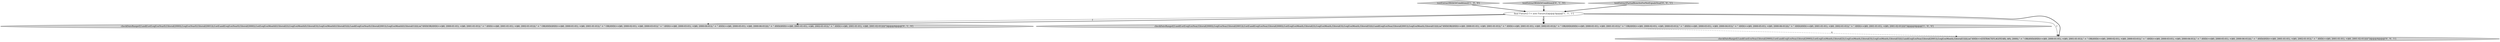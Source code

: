 digraph {
2 [style = filled, label = "testExtractWithOrCondition2['1', '0', '0']", fillcolor = lightgray, shape = diamond image = "AAA0AAABBB1BBB"];
3 [style = filled, label = "checkDateRange(f,f.and(f.or(f.eq(f.exYearD,f.literal(2000)),f.eq(f.exYearD,f.literal(2001))),f.or(f.and(f.eq(f.exYearD,f.literal(2000)),f.or(f.eq(f.exMonthD,f.literal(2)),f.eq(f.exMonthD,f.literal(3)),f.eq(f.exMonthD,f.literal(5)))),f.and(f.eq(f.exYearD,f.literal(2001)),f.eq(f.exMonthD,f.literal(1))))),is(\"AND(OR(AND(>=($8, 2000-01-01), <($8, 2001-01-01)),\" + \" AND(>=($8, 2001-01-01), <($8, 2002-01-01))),\" + \" OR(AND(AND(>=($8, 2000-01-01), <($8, 2001-01-01)),\" + \" OR(AND(>=($8, 2000-02-01), <($8, 2000-03-01)),\" + \" AND(>=($8, 2000-03-01), <($8, 2000-04-01)),\" + \" AND(>=($8, 2000-05-01), <($8, 2000-06-01)))),\" + \" AND(AND(>=($8, 2001-01-01), <($8, 2002-01-01)),\" + \" AND(>=($8, 2001-01-01), <($8, 2001-02-01)))))\"))@@@4@@@['0', '1', '0']", fillcolor = lightgray, shape = ellipse image = "AAA0AAABBB2BBB"];
1 [style = filled, label = "checkDateRange(f,f.and(f.or(f.eq(f.exYear,f.literal(2000)),f.eq(f.exYear,f.literal(2001))),f.or(f.and(f.eq(f.exYear,f.literal(2000)),f.or(f.eq(f.exMonth,f.literal(2)),f.eq(f.exMonth,f.literal(3)),f.eq(f.exMonth,f.literal(5)))),f.and(f.eq(f.exYear,f.literal(2001)),f.eq(f.exMonth,f.literal(1))))),is(\"AND(OR(AND(>=($9, 2000-01-01), <($9, 2001-01-01)),\" + \" AND(>=($9, 2001-01-01), <($9, 2002-01-01))),\" + \" OR(AND(AND(>=($9, 2000-01-01), <($9, 2001-01-01)),\" + \" OR(AND(>=($9, 2000-02-01), <($9, 2000-03-01)),\" + \" AND(>=($9, 2000-03-01), <($9, 2000-04-01)),\" + \" AND(>=($9, 2000-05-01), <($9, 2000-06-01)))),\" + \" AND(AND(>=($9, 2001-01-01), <($9, 2002-01-01)),\" + \" AND(>=($9, 2001-01-01), <($9, 2001-02-01)))))\"))@@@4@@@['1', '0', '0']", fillcolor = lightgray, shape = ellipse image = "AAA0AAABBB1BBB"];
5 [style = filled, label = "checkDateRange(f,f.and(f.ne(f.exYear,f.literal(2000)),f.or(f.and(f.eq(f.exYear,f.literal(2000)),f.or(f.eq(f.exMonth,f.literal(2)),f.eq(f.exMonth,f.literal(3)),f.eq(f.exMonth,f.literal(5)))),f.and(f.eq(f.exYear,f.literal(2001)),f.eq(f.exMonth,f.literal(1))))),is(\"AND(<>(EXTRACT(FLAG(YEAR), $9), 2000),\" + \" OR(AND(AND(>=($9, 2000-01-01), <($9, 2001-01-01)),\" + \" OR(AND(>=($9, 2000-02-01), <($9, 2000-03-01)),\" + \" AND(>=($9, 2000-03-01), <($9, 2000-04-01)),\" + \" AND(>=($9, 2000-05-01), <($9, 2000-06-01)))),\" + \" AND(AND(>=($9, 2001-01-01), <($9, 2002-01-01)),\" + \" AND(>=($9, 2001-01-01), <($9, 2001-02-01)))))\"))@@@4@@@['0', '0', '1']", fillcolor = lightgray, shape = ellipse image = "AAA0AAABBB3BBB"];
0 [style = filled, label = "final Fixture2 f = new Fixture2()@@@3@@@['1', '1', '1']", fillcolor = white, shape = ellipse image = "AAA0AAABBB1BBB"];
4 [style = filled, label = "testExtractWithOrCondition2['0', '1', '0']", fillcolor = lightgray, shape = diamond image = "AAA0AAABBB2BBB"];
6 [style = filled, label = "testExtractPartialRewriteForNotEqualsYear['0', '0', '1']", fillcolor = lightgray, shape = diamond image = "AAA0AAABBB3BBB"];
0->3 [style = solid, label="f"];
0->3 [style = bold, label=""];
2->0 [style = bold, label=""];
6->0 [style = bold, label=""];
0->5 [style = solid, label="f"];
1->5 [style = dashed, label="0"];
0->1 [style = solid, label="f"];
0->1 [style = bold, label=""];
4->0 [style = bold, label=""];
0->5 [style = bold, label=""];
}
